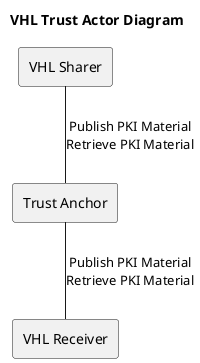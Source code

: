 @startuml
title VHL Trust Actor Diagram
agent "Trust Anchor" as TA 
agent "VHL Sharer" as VHLS
agent "VHL Receiver" as VHLR

VHLS -- TA : "Publish PKI Material\nRetrieve PKI Material"
TA -- VHLR : "Publish PKI Material\nRetrieve PKI Material"
@enduml
